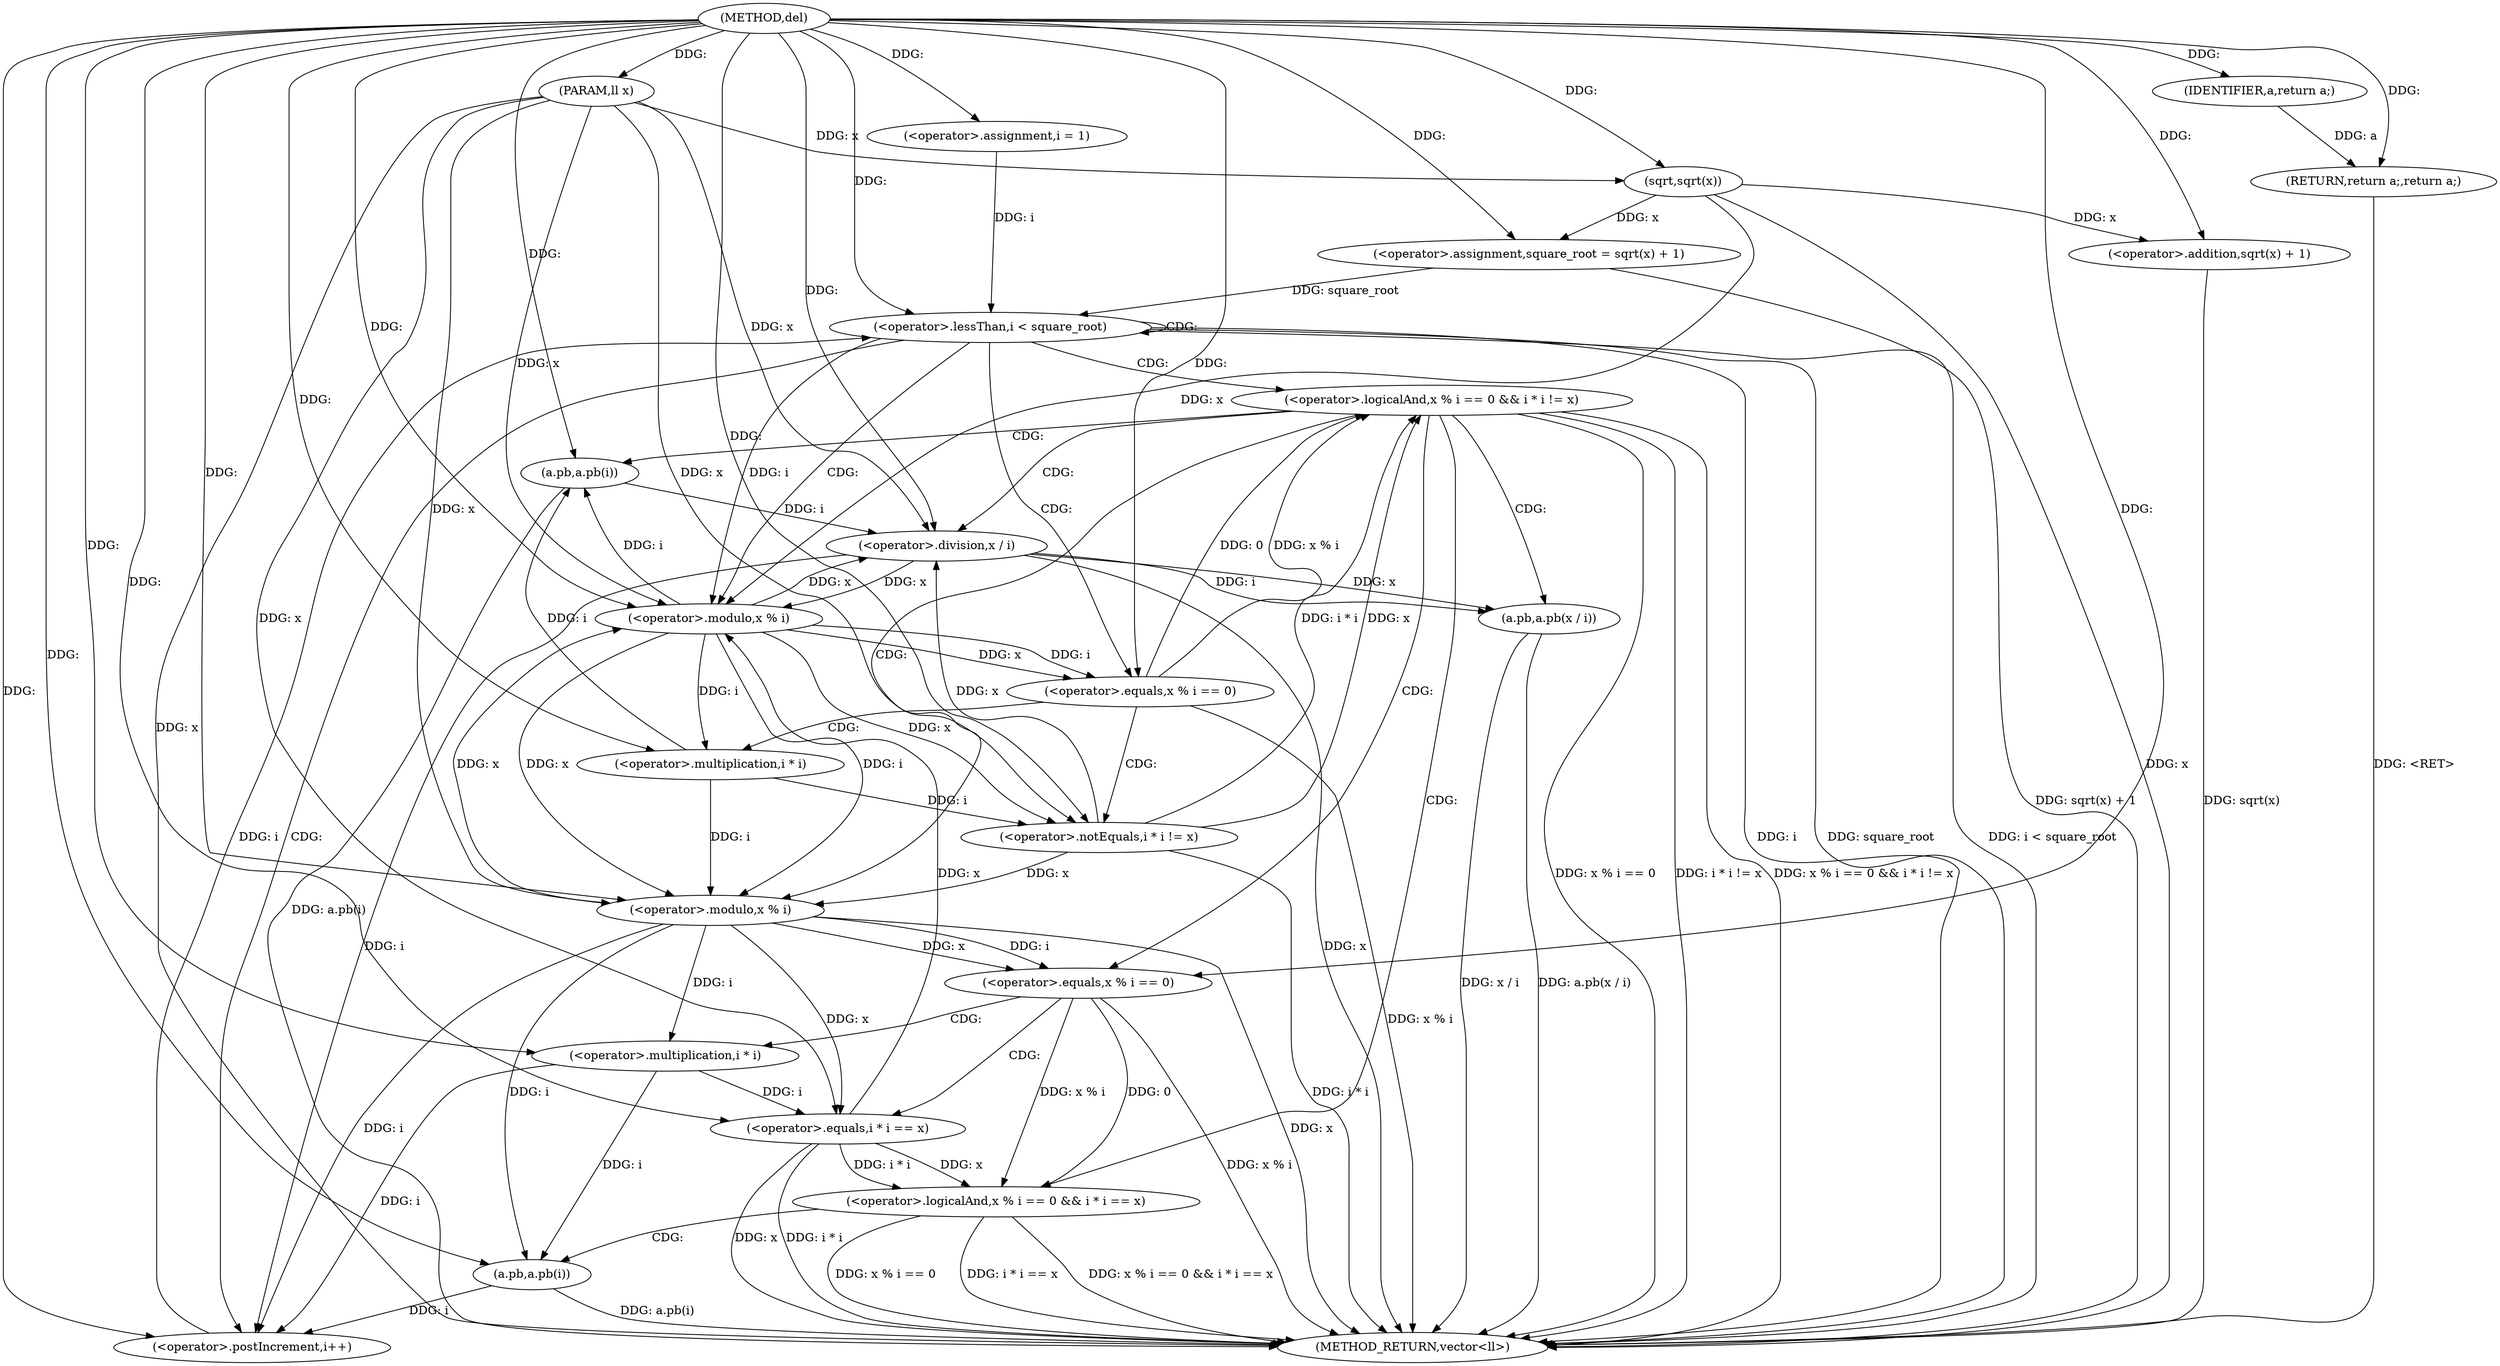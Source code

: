 digraph "del" {  
"1000199" [label = "(METHOD,del)" ]
"1000257" [label = "(METHOD_RETURN,vector<ll>)" ]
"1000200" [label = "(PARAM,ll x)" ]
"1000203" [label = "(<operator>.assignment,square_root = sqrt(x) + 1)" ]
"1000255" [label = "(RETURN,return a;,return a;)" ]
"1000212" [label = "(<operator>.assignment,i = 1)" ]
"1000215" [label = "(<operator>.lessThan,i < square_root)" ]
"1000218" [label = "(<operator>.postIncrement,i++)" ]
"1000256" [label = "(IDENTIFIER,a,return a;)" ]
"1000205" [label = "(<operator>.addition,sqrt(x) + 1)" ]
"1000206" [label = "(sqrt,sqrt(x))" ]
"1000222" [label = "(<operator>.logicalAnd,x % i == 0 && i * i != x)" ]
"1000234" [label = "(a.pb,a.pb(i))" ]
"1000236" [label = "(a.pb,a.pb(x / i))" ]
"1000223" [label = "(<operator>.equals,x % i == 0)" ]
"1000228" [label = "(<operator>.notEquals,i * i != x)" ]
"1000242" [label = "(<operator>.logicalAnd,x % i == 0 && i * i == x)" ]
"1000253" [label = "(a.pb,a.pb(i))" ]
"1000224" [label = "(<operator>.modulo,x % i)" ]
"1000229" [label = "(<operator>.multiplication,i * i)" ]
"1000237" [label = "(<operator>.division,x / i)" ]
"1000243" [label = "(<operator>.equals,x % i == 0)" ]
"1000248" [label = "(<operator>.equals,i * i == x)" ]
"1000244" [label = "(<operator>.modulo,x % i)" ]
"1000249" [label = "(<operator>.multiplication,i * i)" ]
  "1000255" -> "1000257"  [ label = "DDG: <RET>"] 
  "1000200" -> "1000257"  [ label = "DDG: x"] 
  "1000206" -> "1000257"  [ label = "DDG: x"] 
  "1000205" -> "1000257"  [ label = "DDG: sqrt(x)"] 
  "1000203" -> "1000257"  [ label = "DDG: sqrt(x) + 1"] 
  "1000215" -> "1000257"  [ label = "DDG: i"] 
  "1000215" -> "1000257"  [ label = "DDG: square_root"] 
  "1000215" -> "1000257"  [ label = "DDG: i < square_root"] 
  "1000223" -> "1000257"  [ label = "DDG: x % i"] 
  "1000222" -> "1000257"  [ label = "DDG: x % i == 0"] 
  "1000228" -> "1000257"  [ label = "DDG: i * i"] 
  "1000222" -> "1000257"  [ label = "DDG: i * i != x"] 
  "1000222" -> "1000257"  [ label = "DDG: x % i == 0 && i * i != x"] 
  "1000244" -> "1000257"  [ label = "DDG: x"] 
  "1000243" -> "1000257"  [ label = "DDG: x % i"] 
  "1000242" -> "1000257"  [ label = "DDG: x % i == 0"] 
  "1000248" -> "1000257"  [ label = "DDG: i * i"] 
  "1000248" -> "1000257"  [ label = "DDG: x"] 
  "1000242" -> "1000257"  [ label = "DDG: i * i == x"] 
  "1000242" -> "1000257"  [ label = "DDG: x % i == 0 && i * i == x"] 
  "1000253" -> "1000257"  [ label = "DDG: a.pb(i)"] 
  "1000234" -> "1000257"  [ label = "DDG: a.pb(i)"] 
  "1000237" -> "1000257"  [ label = "DDG: x"] 
  "1000236" -> "1000257"  [ label = "DDG: x / i"] 
  "1000236" -> "1000257"  [ label = "DDG: a.pb(x / i)"] 
  "1000199" -> "1000200"  [ label = "DDG: "] 
  "1000199" -> "1000203"  [ label = "DDG: "] 
  "1000206" -> "1000203"  [ label = "DDG: x"] 
  "1000256" -> "1000255"  [ label = "DDG: a"] 
  "1000199" -> "1000255"  [ label = "DDG: "] 
  "1000199" -> "1000212"  [ label = "DDG: "] 
  "1000199" -> "1000256"  [ label = "DDG: "] 
  "1000206" -> "1000205"  [ label = "DDG: x"] 
  "1000199" -> "1000205"  [ label = "DDG: "] 
  "1000212" -> "1000215"  [ label = "DDG: i"] 
  "1000218" -> "1000215"  [ label = "DDG: i"] 
  "1000199" -> "1000215"  [ label = "DDG: "] 
  "1000203" -> "1000215"  [ label = "DDG: square_root"] 
  "1000244" -> "1000218"  [ label = "DDG: i"] 
  "1000249" -> "1000218"  [ label = "DDG: i"] 
  "1000253" -> "1000218"  [ label = "DDG: i"] 
  "1000237" -> "1000218"  [ label = "DDG: i"] 
  "1000199" -> "1000218"  [ label = "DDG: "] 
  "1000200" -> "1000206"  [ label = "DDG: x"] 
  "1000199" -> "1000206"  [ label = "DDG: "] 
  "1000223" -> "1000222"  [ label = "DDG: x % i"] 
  "1000223" -> "1000222"  [ label = "DDG: 0"] 
  "1000228" -> "1000222"  [ label = "DDG: x"] 
  "1000228" -> "1000222"  [ label = "DDG: i * i"] 
  "1000224" -> "1000223"  [ label = "DDG: i"] 
  "1000224" -> "1000223"  [ label = "DDG: x"] 
  "1000199" -> "1000223"  [ label = "DDG: "] 
  "1000229" -> "1000228"  [ label = "DDG: i"] 
  "1000224" -> "1000228"  [ label = "DDG: x"] 
  "1000200" -> "1000228"  [ label = "DDG: x"] 
  "1000199" -> "1000228"  [ label = "DDG: "] 
  "1000224" -> "1000234"  [ label = "DDG: i"] 
  "1000229" -> "1000234"  [ label = "DDG: i"] 
  "1000199" -> "1000234"  [ label = "DDG: "] 
  "1000237" -> "1000236"  [ label = "DDG: i"] 
  "1000237" -> "1000236"  [ label = "DDG: x"] 
  "1000206" -> "1000224"  [ label = "DDG: x"] 
  "1000244" -> "1000224"  [ label = "DDG: x"] 
  "1000248" -> "1000224"  [ label = "DDG: x"] 
  "1000237" -> "1000224"  [ label = "DDG: x"] 
  "1000200" -> "1000224"  [ label = "DDG: x"] 
  "1000199" -> "1000224"  [ label = "DDG: "] 
  "1000215" -> "1000224"  [ label = "DDG: i"] 
  "1000224" -> "1000229"  [ label = "DDG: i"] 
  "1000199" -> "1000229"  [ label = "DDG: "] 
  "1000224" -> "1000237"  [ label = "DDG: x"] 
  "1000228" -> "1000237"  [ label = "DDG: x"] 
  "1000200" -> "1000237"  [ label = "DDG: x"] 
  "1000199" -> "1000237"  [ label = "DDG: "] 
  "1000234" -> "1000237"  [ label = "DDG: i"] 
  "1000243" -> "1000242"  [ label = "DDG: 0"] 
  "1000243" -> "1000242"  [ label = "DDG: x % i"] 
  "1000248" -> "1000242"  [ label = "DDG: x"] 
  "1000248" -> "1000242"  [ label = "DDG: i * i"] 
  "1000244" -> "1000253"  [ label = "DDG: i"] 
  "1000249" -> "1000253"  [ label = "DDG: i"] 
  "1000199" -> "1000253"  [ label = "DDG: "] 
  "1000244" -> "1000243"  [ label = "DDG: x"] 
  "1000244" -> "1000243"  [ label = "DDG: i"] 
  "1000199" -> "1000243"  [ label = "DDG: "] 
  "1000249" -> "1000248"  [ label = "DDG: i"] 
  "1000244" -> "1000248"  [ label = "DDG: x"] 
  "1000200" -> "1000248"  [ label = "DDG: x"] 
  "1000199" -> "1000248"  [ label = "DDG: "] 
  "1000224" -> "1000244"  [ label = "DDG: x"] 
  "1000228" -> "1000244"  [ label = "DDG: x"] 
  "1000200" -> "1000244"  [ label = "DDG: x"] 
  "1000199" -> "1000244"  [ label = "DDG: "] 
  "1000224" -> "1000244"  [ label = "DDG: i"] 
  "1000229" -> "1000244"  [ label = "DDG: i"] 
  "1000244" -> "1000249"  [ label = "DDG: i"] 
  "1000199" -> "1000249"  [ label = "DDG: "] 
  "1000215" -> "1000215"  [ label = "CDG: "] 
  "1000215" -> "1000222"  [ label = "CDG: "] 
  "1000215" -> "1000218"  [ label = "CDG: "] 
  "1000215" -> "1000224"  [ label = "CDG: "] 
  "1000215" -> "1000223"  [ label = "CDG: "] 
  "1000222" -> "1000236"  [ label = "CDG: "] 
  "1000222" -> "1000234"  [ label = "CDG: "] 
  "1000222" -> "1000242"  [ label = "CDG: "] 
  "1000222" -> "1000237"  [ label = "CDG: "] 
  "1000222" -> "1000243"  [ label = "CDG: "] 
  "1000222" -> "1000244"  [ label = "CDG: "] 
  "1000223" -> "1000229"  [ label = "CDG: "] 
  "1000223" -> "1000228"  [ label = "CDG: "] 
  "1000242" -> "1000253"  [ label = "CDG: "] 
  "1000243" -> "1000249"  [ label = "CDG: "] 
  "1000243" -> "1000248"  [ label = "CDG: "] 
}
